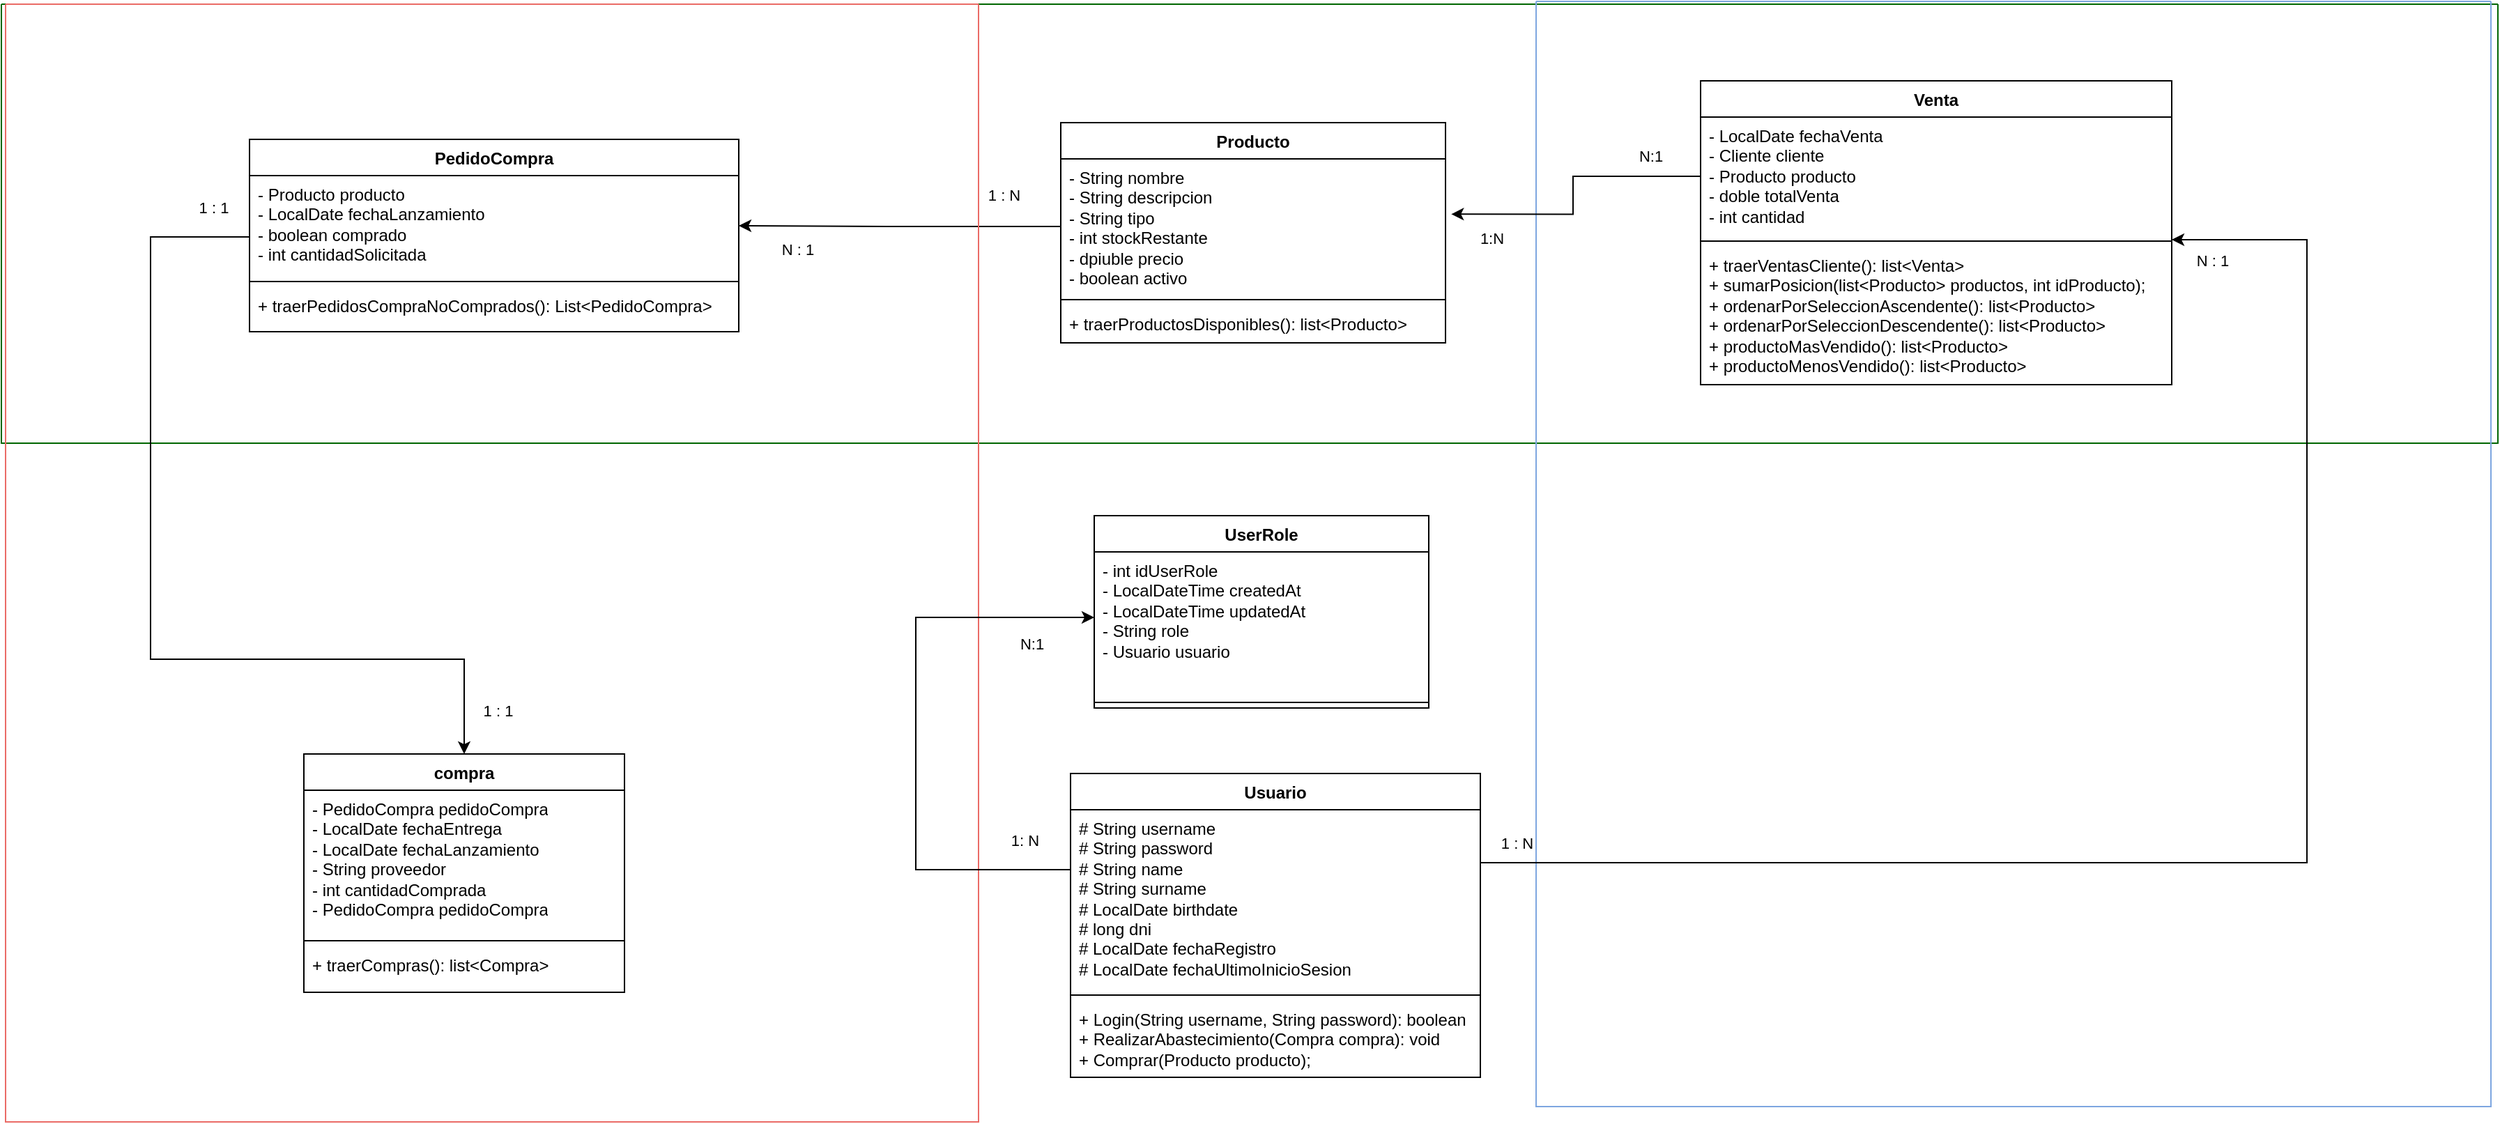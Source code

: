 <mxfile version="24.4.6" type="device">
  <diagram name="Page-1" id="HmrVY4wE8MMxxRCcKY9m">
    <mxGraphModel dx="2825" dy="1385" grid="0" gridSize="10" guides="0" tooltips="0" connect="0" arrows="1" fold="1" page="0" pageScale="1" pageWidth="850" pageHeight="1100" math="0" shadow="0">
      <root>
        <mxCell id="0" />
        <mxCell id="1" parent="0" />
        <mxCell id="le3qtBYaP5UWTjVEZjUy-5" value="" style="swimlane;startSize=0;fillColor=#006600;strokeColor=#006600;" parent="1" vertex="1">
          <mxGeometry x="-561" y="-310" width="1791" height="315" as="geometry">
            <mxRectangle x="60" y="-790" width="50" height="40" as="alternateBounds" />
          </mxGeometry>
        </mxCell>
        <mxCell id="4ks3OBhqP0gUzXqVrc_B-1" value="Producto" style="swimlane;fontStyle=1;align=center;verticalAlign=top;childLayout=stackLayout;horizontal=1;startSize=26;horizontalStack=0;resizeParent=1;resizeParentMax=0;resizeLast=0;collapsible=1;marginBottom=0;whiteSpace=wrap;html=1;" parent="le3qtBYaP5UWTjVEZjUy-5" vertex="1">
          <mxGeometry x="760" y="85" width="276" height="158" as="geometry" />
        </mxCell>
        <mxCell id="4ks3OBhqP0gUzXqVrc_B-2" value="- String nombre&lt;div&gt;- String descripcion&lt;/div&gt;&lt;div&gt;- String tipo&lt;/div&gt;&lt;div&gt;- int stockRestante&lt;/div&gt;&lt;div&gt;- dpiuble precio&lt;/div&gt;&lt;div&gt;- boolean activo&lt;/div&gt;" style="text;strokeColor=none;fillColor=none;align=left;verticalAlign=top;spacingLeft=4;spacingRight=4;overflow=hidden;rotatable=0;points=[[0,0.5],[1,0.5]];portConstraint=eastwest;whiteSpace=wrap;html=1;" parent="4ks3OBhqP0gUzXqVrc_B-1" vertex="1">
          <mxGeometry y="26" width="276" height="97" as="geometry" />
        </mxCell>
        <mxCell id="4ks3OBhqP0gUzXqVrc_B-3" value="" style="line;strokeWidth=1;fillColor=none;align=left;verticalAlign=middle;spacingTop=-1;spacingLeft=3;spacingRight=3;rotatable=0;labelPosition=right;points=[];portConstraint=eastwest;strokeColor=inherit;" parent="4ks3OBhqP0gUzXqVrc_B-1" vertex="1">
          <mxGeometry y="123" width="276" height="8" as="geometry" />
        </mxCell>
        <mxCell id="4ks3OBhqP0gUzXqVrc_B-4" value="&lt;div&gt;+ traerProductosDisponibles(): list&amp;lt;Producto&amp;gt;&lt;/div&gt;" style="text;strokeColor=none;fillColor=none;align=left;verticalAlign=top;spacingLeft=4;spacingRight=4;overflow=hidden;rotatable=0;points=[[0,0.5],[1,0.5]];portConstraint=eastwest;whiteSpace=wrap;html=1;" parent="4ks3OBhqP0gUzXqVrc_B-1" vertex="1">
          <mxGeometry y="131" width="276" height="27" as="geometry" />
        </mxCell>
        <mxCell id="4ks3OBhqP0gUzXqVrc_B-5" value="Usuario" style="swimlane;fontStyle=1;align=center;verticalAlign=top;childLayout=stackLayout;horizontal=1;startSize=26;horizontalStack=0;resizeParent=1;resizeParentMax=0;resizeLast=0;collapsible=1;marginBottom=0;whiteSpace=wrap;html=1;" parent="1" vertex="1">
          <mxGeometry x="206" y="242" width="294" height="218" as="geometry" />
        </mxCell>
        <mxCell id="4ks3OBhqP0gUzXqVrc_B-6" value="&lt;div&gt;# String username&lt;/div&gt;&lt;div&gt;# String password&lt;/div&gt;# String name&lt;div&gt;# String surname&lt;/div&gt;&lt;div&gt;# LocalDate birthdate&lt;/div&gt;&lt;div&gt;# long dni&lt;/div&gt;&lt;div&gt;# LocalDate fechaRegistro&lt;/div&gt;&lt;div&gt;# LocalDate fechaUltimoInicioSesion&lt;/div&gt;" style="text;strokeColor=none;fillColor=none;align=left;verticalAlign=top;spacingLeft=4;spacingRight=4;overflow=hidden;rotatable=0;points=[[0,0.5],[1,0.5]];portConstraint=eastwest;whiteSpace=wrap;html=1;" parent="4ks3OBhqP0gUzXqVrc_B-5" vertex="1">
          <mxGeometry y="26" width="294" height="129" as="geometry" />
        </mxCell>
        <mxCell id="4ks3OBhqP0gUzXqVrc_B-7" value="" style="line;strokeWidth=1;fillColor=none;align=left;verticalAlign=middle;spacingTop=-1;spacingLeft=3;spacingRight=3;rotatable=0;labelPosition=right;points=[];portConstraint=eastwest;strokeColor=inherit;" parent="4ks3OBhqP0gUzXqVrc_B-5" vertex="1">
          <mxGeometry y="155" width="294" height="8" as="geometry" />
        </mxCell>
        <mxCell id="4ks3OBhqP0gUzXqVrc_B-8" value="+ Login(String username, String password): boolean&lt;div&gt;+ RealizarAbastecimiento(Compra compra): void&lt;br&gt;&lt;div&gt;+ Comprar(Producto producto);&lt;/div&gt;&lt;/div&gt;" style="text;strokeColor=none;fillColor=none;align=left;verticalAlign=top;spacingLeft=4;spacingRight=4;overflow=hidden;rotatable=0;points=[[0,0.5],[1,0.5]];portConstraint=eastwest;whiteSpace=wrap;html=1;" parent="4ks3OBhqP0gUzXqVrc_B-5" vertex="1">
          <mxGeometry y="163" width="294" height="55" as="geometry" />
        </mxCell>
        <mxCell id="4ks3OBhqP0gUzXqVrc_B-82" style="edgeStyle=orthogonalEdgeStyle;rounded=0;orthogonalLoop=1;jettySize=auto;html=1;entryX=1;entryY=0.5;entryDx=0;entryDy=0;" parent="1" source="4ks3OBhqP0gUzXqVrc_B-2" target="4ks3OBhqP0gUzXqVrc_B-30" edge="1">
          <mxGeometry relative="1" as="geometry" />
        </mxCell>
        <mxCell id="3j0SpUIFb6tVLX67KvGO-7" value="1 : N" style="edgeLabel;html=1;align=center;verticalAlign=middle;resizable=0;points=[];" parent="4ks3OBhqP0gUzXqVrc_B-82" vertex="1" connectable="0">
          <mxGeometry x="-0.647" relative="1" as="geometry">
            <mxPoint y="-23" as="offset" />
          </mxGeometry>
        </mxCell>
        <mxCell id="3j0SpUIFb6tVLX67KvGO-8" value="N : 1" style="edgeLabel;html=1;align=center;verticalAlign=middle;resizable=0;points=[];" parent="4ks3OBhqP0gUzXqVrc_B-82" vertex="1" connectable="0">
          <mxGeometry x="0.635" y="1" relative="1" as="geometry">
            <mxPoint y="16" as="offset" />
          </mxGeometry>
        </mxCell>
        <mxCell id="le3qtBYaP5UWTjVEZjUy-3" value="" style="swimlane;startSize=0;strokeColor=#EA6B66;" parent="1" vertex="1">
          <mxGeometry x="-558" y="-310" width="698" height="802" as="geometry" />
        </mxCell>
        <mxCell id="4ks3OBhqP0gUzXqVrc_B-29" value="PedidoCompra" style="swimlane;fontStyle=1;align=center;verticalAlign=top;childLayout=stackLayout;horizontal=1;startSize=26;horizontalStack=0;resizeParent=1;resizeParentMax=0;resizeLast=0;collapsible=1;marginBottom=0;whiteSpace=wrap;html=1;" parent="le3qtBYaP5UWTjVEZjUy-3" vertex="1">
          <mxGeometry x="175" y="97" width="351" height="138" as="geometry" />
        </mxCell>
        <mxCell id="4ks3OBhqP0gUzXqVrc_B-30" value="&lt;div&gt;- Producto producto&lt;/div&gt;&lt;div&gt;- LocalDate fechaLanzamiento&lt;/div&gt;&lt;div&gt;- boolean comprado&lt;/div&gt;&lt;div&gt;- int cantidadSolicitada&lt;/div&gt;" style="text;strokeColor=none;fillColor=none;align=left;verticalAlign=top;spacingLeft=4;spacingRight=4;overflow=hidden;rotatable=0;points=[[0,0.5],[1,0.5]];portConstraint=eastwest;whiteSpace=wrap;html=1;" parent="4ks3OBhqP0gUzXqVrc_B-29" vertex="1">
          <mxGeometry y="26" width="351" height="72" as="geometry" />
        </mxCell>
        <mxCell id="4ks3OBhqP0gUzXqVrc_B-31" value="" style="line;strokeWidth=1;fillColor=none;align=left;verticalAlign=middle;spacingTop=-1;spacingLeft=3;spacingRight=3;rotatable=0;labelPosition=right;points=[];portConstraint=eastwest;strokeColor=inherit;" parent="4ks3OBhqP0gUzXqVrc_B-29" vertex="1">
          <mxGeometry y="98" width="351" height="8" as="geometry" />
        </mxCell>
        <mxCell id="4ks3OBhqP0gUzXqVrc_B-32" value="&lt;div&gt;+ traerPedidosCompraNoComprados(): List&amp;lt;PedidoCompra&amp;gt;&lt;/div&gt;" style="text;strokeColor=none;fillColor=none;align=left;verticalAlign=top;spacingLeft=4;spacingRight=4;overflow=hidden;rotatable=0;points=[[0,0.5],[1,0.5]];portConstraint=eastwest;whiteSpace=wrap;html=1;" parent="4ks3OBhqP0gUzXqVrc_B-29" vertex="1">
          <mxGeometry y="106" width="351" height="32" as="geometry" />
        </mxCell>
        <mxCell id="4ks3OBhqP0gUzXqVrc_B-51" value="compra" style="swimlane;fontStyle=1;align=center;verticalAlign=top;childLayout=stackLayout;horizontal=1;startSize=26;horizontalStack=0;resizeParent=1;resizeParentMax=0;resizeLast=0;collapsible=1;marginBottom=0;whiteSpace=wrap;html=1;" parent="le3qtBYaP5UWTjVEZjUy-3" vertex="1">
          <mxGeometry x="214" y="538" width="230" height="171" as="geometry" />
        </mxCell>
        <mxCell id="4ks3OBhqP0gUzXqVrc_B-52" value="- PedidoCompra pedidoCompra&lt;div&gt;- LocalDate fechaEntrega&lt;/div&gt;&lt;div&gt;- LocalDate fechaLanzamiento&lt;/div&gt;&lt;div&gt;- String proveedor&lt;/div&gt;&lt;div&gt;- int cantidadComprada&lt;/div&gt;&lt;div&gt;- PedidoCompra pedidoCompra&lt;/div&gt;" style="text;strokeColor=none;fillColor=none;align=left;verticalAlign=top;spacingLeft=4;spacingRight=4;overflow=hidden;rotatable=0;points=[[0,0.5],[1,0.5]];portConstraint=eastwest;whiteSpace=wrap;html=1;" parent="4ks3OBhqP0gUzXqVrc_B-51" vertex="1">
          <mxGeometry y="26" width="230" height="104" as="geometry" />
        </mxCell>
        <mxCell id="4ks3OBhqP0gUzXqVrc_B-53" value="" style="line;strokeWidth=1;fillColor=none;align=left;verticalAlign=middle;spacingTop=-1;spacingLeft=3;spacingRight=3;rotatable=0;labelPosition=right;points=[];portConstraint=eastwest;strokeColor=inherit;" parent="4ks3OBhqP0gUzXqVrc_B-51" vertex="1">
          <mxGeometry y="130" width="230" height="8" as="geometry" />
        </mxCell>
        <mxCell id="4ks3OBhqP0gUzXqVrc_B-54" value="&lt;div&gt;+ traerCompras(): list&amp;lt;Compra&amp;gt;&lt;/div&gt;" style="text;strokeColor=none;fillColor=none;align=left;verticalAlign=top;spacingLeft=4;spacingRight=4;overflow=hidden;rotatable=0;points=[[0,0.5],[1,0.5]];portConstraint=eastwest;whiteSpace=wrap;html=1;" parent="4ks3OBhqP0gUzXqVrc_B-51" vertex="1">
          <mxGeometry y="138" width="230" height="33" as="geometry" />
        </mxCell>
        <mxCell id="4ks3OBhqP0gUzXqVrc_B-64" style="edgeStyle=orthogonalEdgeStyle;rounded=0;orthogonalLoop=1;jettySize=auto;html=1;entryX=0.5;entryY=0;entryDx=0;entryDy=0;" parent="le3qtBYaP5UWTjVEZjUy-3" source="4ks3OBhqP0gUzXqVrc_B-30" target="4ks3OBhqP0gUzXqVrc_B-51" edge="1">
          <mxGeometry relative="1" as="geometry">
            <Array as="points">
              <mxPoint x="104" y="167" />
              <mxPoint x="104" y="470" />
              <mxPoint x="329" y="470" />
            </Array>
          </mxGeometry>
        </mxCell>
        <mxCell id="3j0SpUIFb6tVLX67KvGO-3" value="1 : 1" style="edgeLabel;html=1;align=center;verticalAlign=middle;resizable=0;points=[];" parent="4ks3OBhqP0gUzXqVrc_B-64" vertex="1" connectable="0">
          <mxGeometry x="0.881" y="2" relative="1" as="geometry">
            <mxPoint x="22" y="8" as="offset" />
          </mxGeometry>
        </mxCell>
        <mxCell id="3j0SpUIFb6tVLX67KvGO-4" value="1 : 1" style="edgeLabel;html=1;align=center;verticalAlign=middle;resizable=0;points=[];" parent="4ks3OBhqP0gUzXqVrc_B-64" vertex="1" connectable="0">
          <mxGeometry x="-0.742" y="-1" relative="1" as="geometry">
            <mxPoint x="46" y="-36" as="offset" />
          </mxGeometry>
        </mxCell>
        <mxCell id="le3qtBYaP5UWTjVEZjUy-4" value="" style="swimlane;startSize=0;strokeColor=#7EA6E0;" parent="1" vertex="1">
          <mxGeometry x="540" y="-312" width="685" height="793" as="geometry" />
        </mxCell>
        <mxCell id="4ks3OBhqP0gUzXqVrc_B-13" value="Venta" style="swimlane;fontStyle=1;align=center;verticalAlign=top;childLayout=stackLayout;horizontal=1;startSize=26;horizontalStack=0;resizeParent=1;resizeParentMax=0;resizeLast=0;collapsible=1;marginBottom=0;whiteSpace=wrap;html=1;" parent="le3qtBYaP5UWTjVEZjUy-4" vertex="1">
          <mxGeometry x="118" y="57" width="338" height="218" as="geometry" />
        </mxCell>
        <mxCell id="4ks3OBhqP0gUzXqVrc_B-14" value="- LocalDate fechaVenta&lt;div&gt;- Cliente cliente&lt;/div&gt;&lt;div&gt;- Producto producto&lt;/div&gt;&lt;div&gt;- doble totalVenta&lt;/div&gt;&lt;div&gt;- int cantidad&lt;/div&gt;" style="text;strokeColor=none;fillColor=none;align=left;verticalAlign=top;spacingLeft=4;spacingRight=4;overflow=hidden;rotatable=0;points=[[0,0.5],[1,0.5]];portConstraint=eastwest;whiteSpace=wrap;html=1;" parent="4ks3OBhqP0gUzXqVrc_B-13" vertex="1">
          <mxGeometry y="26" width="338" height="85" as="geometry" />
        </mxCell>
        <mxCell id="4ks3OBhqP0gUzXqVrc_B-15" value="" style="line;strokeWidth=1;fillColor=none;align=left;verticalAlign=middle;spacingTop=-1;spacingLeft=3;spacingRight=3;rotatable=0;labelPosition=right;points=[];portConstraint=eastwest;strokeColor=inherit;" parent="4ks3OBhqP0gUzXqVrc_B-13" vertex="1">
          <mxGeometry y="111" width="338" height="8" as="geometry" />
        </mxCell>
        <mxCell id="4ks3OBhqP0gUzXqVrc_B-16" value="+ traerVentasCliente(): list&amp;lt;Venta&amp;gt;&lt;div&gt;+ sumarPosicion(list&amp;lt;Producto&amp;gt; productos, int idProducto);&lt;/div&gt;&lt;div&gt;&lt;div&gt;&lt;div&gt;+ ordenarPorSeleccionAscendente(): list&amp;lt;Producto&amp;gt;&lt;/div&gt;&lt;div&gt;+ ordenarPorSeleccionDescendente(): list&amp;lt;Producto&amp;gt;&lt;/div&gt;&lt;/div&gt;&lt;/div&gt;&lt;div&gt;+ productoMasVendido(): list&amp;lt;Producto&amp;gt;&lt;/div&gt;&lt;div&gt;+ productoMenosVendido(): list&amp;lt;Producto&amp;gt;&lt;br&gt;&lt;/div&gt;" style="text;strokeColor=none;fillColor=none;align=left;verticalAlign=top;spacingLeft=4;spacingRight=4;overflow=hidden;rotatable=0;points=[[0,0.5],[1,0.5]];portConstraint=eastwest;whiteSpace=wrap;html=1;" parent="4ks3OBhqP0gUzXqVrc_B-13" vertex="1">
          <mxGeometry y="119" width="338" height="99" as="geometry" />
        </mxCell>
        <mxCell id="0GRXA5EPv8JtDz4fpHrP-4" style="edgeStyle=orthogonalEdgeStyle;rounded=0;orthogonalLoop=1;jettySize=auto;html=1;" parent="1" source="4ks3OBhqP0gUzXqVrc_B-6" target="3j0SpUIFb6tVLX67KvGO-14" edge="1">
          <mxGeometry relative="1" as="geometry">
            <mxPoint x="343" y="231" as="targetPoint" />
            <Array as="points">
              <mxPoint x="95" y="311" />
              <mxPoint x="95" y="130" />
            </Array>
          </mxGeometry>
        </mxCell>
        <mxCell id="dncIP0he7vus8mnvIDIQ-9" value="1: N" style="edgeLabel;html=1;align=center;verticalAlign=middle;resizable=0;points=[];" vertex="1" connectable="0" parent="0GRXA5EPv8JtDz4fpHrP-4">
          <mxGeometry x="-0.862" y="-5" relative="1" as="geometry">
            <mxPoint x="-4" y="-16" as="offset" />
          </mxGeometry>
        </mxCell>
        <mxCell id="dncIP0he7vus8mnvIDIQ-10" value="N:1" style="edgeLabel;html=1;align=center;verticalAlign=middle;resizable=0;points=[];" vertex="1" connectable="0" parent="0GRXA5EPv8JtDz4fpHrP-4">
          <mxGeometry x="0.87" y="3" relative="1" as="geometry">
            <mxPoint x="-18" y="22" as="offset" />
          </mxGeometry>
        </mxCell>
        <mxCell id="0GRXA5EPv8JtDz4fpHrP-5" style="edgeStyle=orthogonalEdgeStyle;rounded=0;orthogonalLoop=1;jettySize=auto;html=1;" parent="1" source="4ks3OBhqP0gUzXqVrc_B-6" target="4ks3OBhqP0gUzXqVrc_B-13" edge="1">
          <mxGeometry relative="1" as="geometry">
            <Array as="points">
              <mxPoint x="1093" y="306" />
              <mxPoint x="1093" y="-141" />
            </Array>
            <mxPoint x="483" y="608" as="sourcePoint" />
          </mxGeometry>
        </mxCell>
        <mxCell id="0GRXA5EPv8JtDz4fpHrP-6" value="N : 1" style="edgeLabel;html=1;align=center;verticalAlign=middle;resizable=0;points=[];" parent="0GRXA5EPv8JtDz4fpHrP-5" vertex="1" connectable="0">
          <mxGeometry x="0.903" y="7" relative="1" as="geometry">
            <mxPoint x="-26" y="8" as="offset" />
          </mxGeometry>
        </mxCell>
        <mxCell id="0GRXA5EPv8JtDz4fpHrP-7" value="1 : N" style="edgeLabel;html=1;align=center;verticalAlign=middle;resizable=0;points=[];" parent="0GRXA5EPv8JtDz4fpHrP-5" vertex="1" connectable="0">
          <mxGeometry x="-0.894" y="5" relative="1" as="geometry">
            <mxPoint x="-35" y="-9" as="offset" />
          </mxGeometry>
        </mxCell>
        <mxCell id="dncIP0he7vus8mnvIDIQ-1" style="edgeStyle=orthogonalEdgeStyle;rounded=0;orthogonalLoop=1;jettySize=auto;html=1;entryX=1.015;entryY=0.409;entryDx=0;entryDy=0;entryPerimeter=0;" edge="1" parent="1" source="4ks3OBhqP0gUzXqVrc_B-14" target="4ks3OBhqP0gUzXqVrc_B-2">
          <mxGeometry relative="1" as="geometry" />
        </mxCell>
        <mxCell id="dncIP0he7vus8mnvIDIQ-2" value="N:1" style="edgeLabel;html=1;align=center;verticalAlign=middle;resizable=0;points=[];" vertex="1" connectable="0" parent="dncIP0he7vus8mnvIDIQ-1">
          <mxGeometry x="-0.584" y="-3" relative="1" as="geometry">
            <mxPoint x="7" y="-12" as="offset" />
          </mxGeometry>
        </mxCell>
        <mxCell id="dncIP0he7vus8mnvIDIQ-3" value="1:N" style="edgeLabel;html=1;align=center;verticalAlign=middle;resizable=0;points=[];" vertex="1" connectable="0" parent="dncIP0he7vus8mnvIDIQ-1">
          <mxGeometry x="0.723" y="3" relative="1" as="geometry">
            <mxPoint y="14" as="offset" />
          </mxGeometry>
        </mxCell>
        <mxCell id="3j0SpUIFb6tVLX67KvGO-13" value="UserRole" style="swimlane;fontStyle=1;align=center;verticalAlign=top;childLayout=stackLayout;horizontal=1;startSize=26;horizontalStack=0;resizeParent=1;resizeParentMax=0;resizeLast=0;collapsible=1;marginBottom=0;whiteSpace=wrap;html=1;" parent="1" vertex="1">
          <mxGeometry x="223" y="57" width="240" height="138" as="geometry" />
        </mxCell>
        <mxCell id="3j0SpUIFb6tVLX67KvGO-14" value="&lt;div&gt;- int idUserRole&lt;/div&gt;&lt;div&gt;- LocalDateTime createdAt&lt;/div&gt;&lt;div&gt;- LocalDateTime updatedAt&lt;/div&gt;&lt;div&gt;- String role&lt;/div&gt;&lt;div&gt;- Usuario usuario&lt;/div&gt;" style="text;strokeColor=none;fillColor=none;align=left;verticalAlign=top;spacingLeft=4;spacingRight=4;overflow=hidden;rotatable=0;points=[[0,0.5],[1,0.5]];portConstraint=eastwest;whiteSpace=wrap;html=1;" parent="3j0SpUIFb6tVLX67KvGO-13" vertex="1">
          <mxGeometry y="26" width="240" height="104" as="geometry" />
        </mxCell>
        <mxCell id="3j0SpUIFb6tVLX67KvGO-15" value="" style="line;strokeWidth=1;fillColor=none;align=left;verticalAlign=middle;spacingTop=-1;spacingLeft=3;spacingRight=3;rotatable=0;labelPosition=right;points=[];portConstraint=eastwest;strokeColor=inherit;" parent="3j0SpUIFb6tVLX67KvGO-13" vertex="1">
          <mxGeometry y="130" width="240" height="8" as="geometry" />
        </mxCell>
      </root>
    </mxGraphModel>
  </diagram>
</mxfile>

